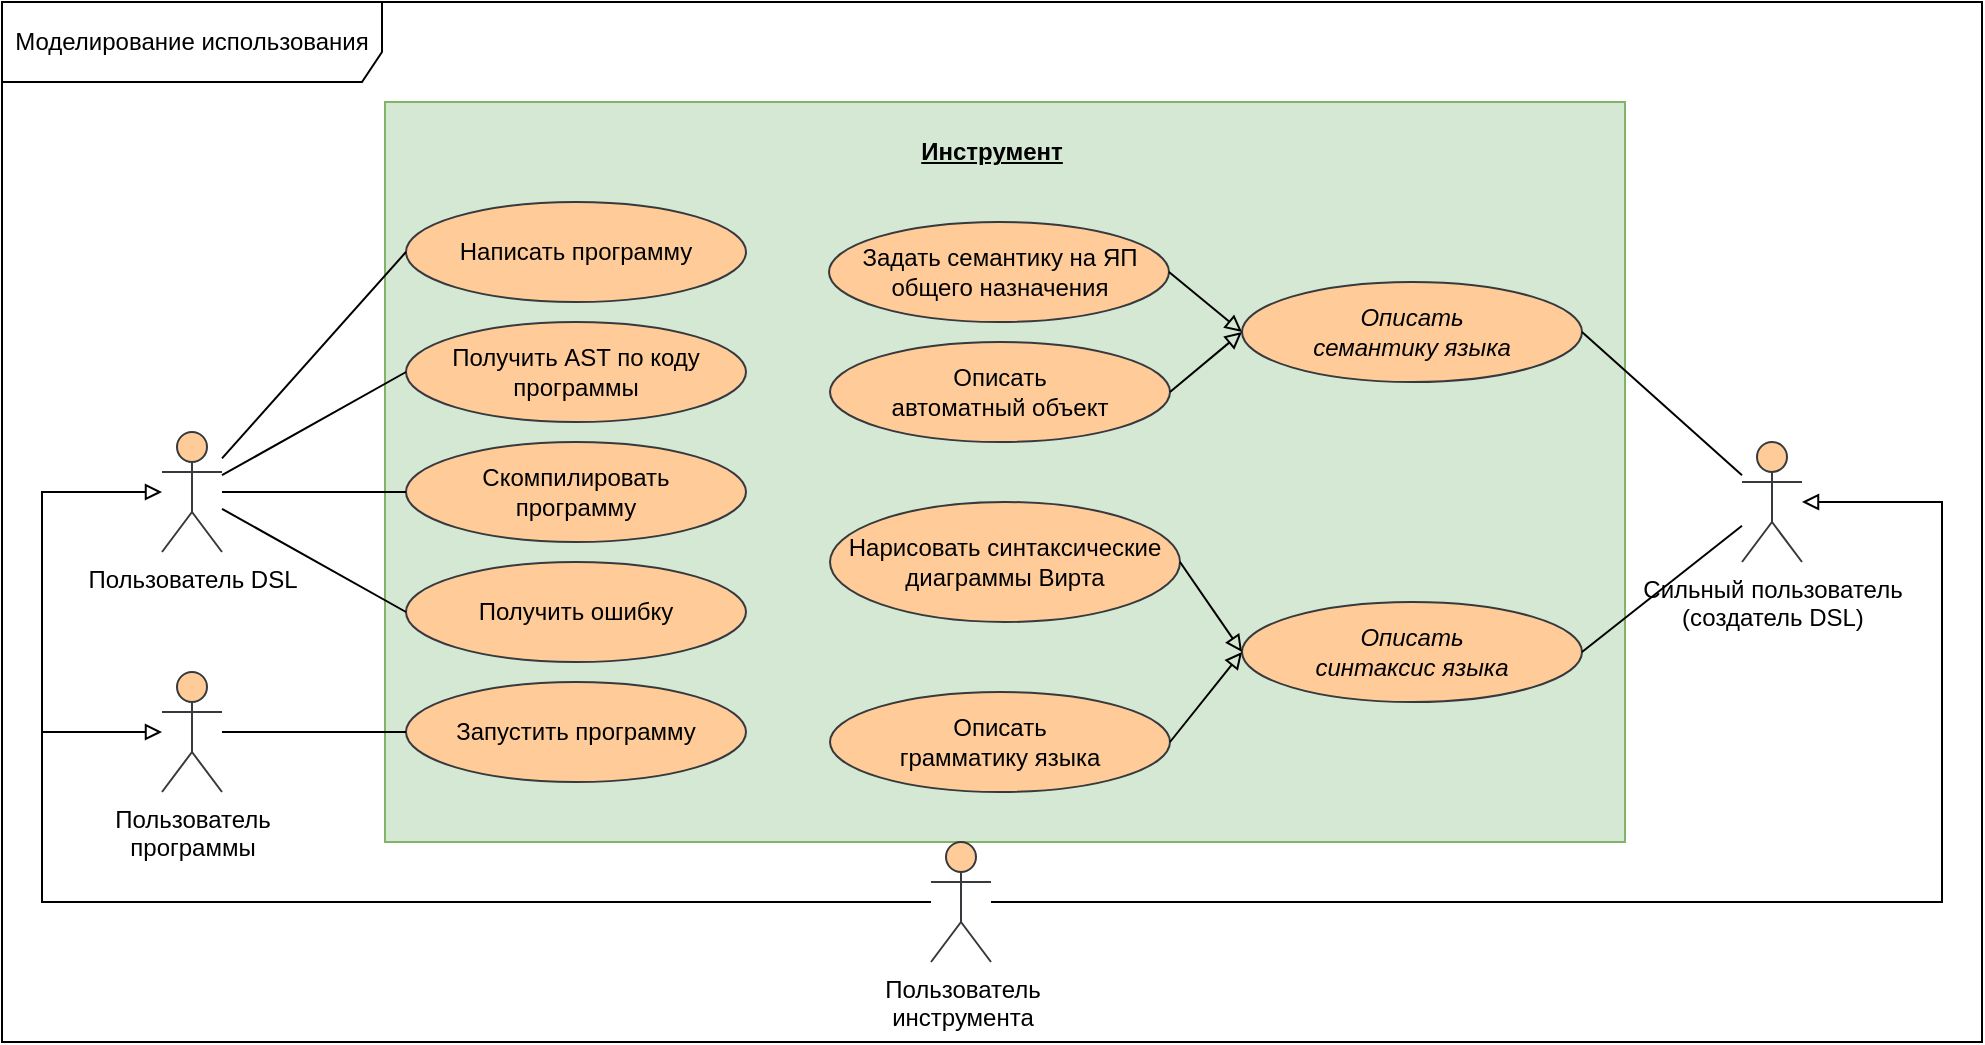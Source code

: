 <mxfile version="20.8.20" type="github">
  <diagram name="Страница 1" id="8D5e6CIdS5LXI-yu4CyA">
    <mxGraphModel dx="1434" dy="715" grid="1" gridSize="10" guides="1" tooltips="1" connect="1" arrows="1" fold="1" page="1" pageScale="1" pageWidth="827" pageHeight="1169" math="0" shadow="0">
      <root>
        <mxCell id="0" />
        <mxCell id="1" parent="0" />
        <mxCell id="Anj1RyAsjDltY7r4P9pl-1" value="Моделирование использования" style="shape=umlFrame;whiteSpace=wrap;html=1;pointerEvents=0;width=190;height=40;" parent="1" vertex="1">
          <mxGeometry y="60" width="990" height="520" as="geometry" />
        </mxCell>
        <mxCell id="Anj1RyAsjDltY7r4P9pl-3" value="Пользователь DSL" style="shape=umlActor;verticalLabelPosition=bottom;verticalAlign=top;html=1;fillColor=#ffcc99;strokeColor=#36393d;" parent="1" vertex="1">
          <mxGeometry x="80" y="275" width="30" height="60" as="geometry" />
        </mxCell>
        <mxCell id="Anj1RyAsjDltY7r4P9pl-4" value="Сильный пользователь&lt;br&gt;(создатель DSL)" style="shape=umlActor;verticalLabelPosition=bottom;verticalAlign=top;html=1;fillColor=#ffcc99;strokeColor=#36393d;" parent="1" vertex="1">
          <mxGeometry x="870" y="280" width="30" height="60" as="geometry" />
        </mxCell>
        <mxCell id="Anj1RyAsjDltY7r4P9pl-11" value="" style="rounded=0;whiteSpace=wrap;html=1;fillColor=#d5e8d4;strokeColor=#82b366;" parent="1" vertex="1">
          <mxGeometry x="191.5" y="110" width="620" height="370" as="geometry" />
        </mxCell>
        <mxCell id="Anj1RyAsjDltY7r4P9pl-12" value="&lt;b&gt;&lt;u&gt;Инструмент&lt;/u&gt;&lt;/b&gt;" style="text;html=1;strokeColor=none;fillColor=none;align=center;verticalAlign=middle;whiteSpace=wrap;rounded=0;" parent="1" vertex="1">
          <mxGeometry x="465" y="120" width="60" height="30" as="geometry" />
        </mxCell>
        <mxCell id="Anj1RyAsjDltY7r4P9pl-13" value="Написать программу" style="ellipse;whiteSpace=wrap;html=1;fillColor=#ffcc99;strokeColor=#36393d;" parent="1" vertex="1">
          <mxGeometry x="202" y="160" width="170" height="50" as="geometry" />
        </mxCell>
        <mxCell id="Anj1RyAsjDltY7r4P9pl-14" value="Запустить программу" style="ellipse;whiteSpace=wrap;html=1;fillColor=#ffcc99;strokeColor=#36393d;" parent="1" vertex="1">
          <mxGeometry x="202" y="400" width="170" height="50" as="geometry" />
        </mxCell>
        <mxCell id="Anj1RyAsjDltY7r4P9pl-15" value="Скомпилировать&lt;br&gt;программу" style="ellipse;whiteSpace=wrap;html=1;fillColor=#ffcc99;strokeColor=#36393d;" parent="1" vertex="1">
          <mxGeometry x="202" y="280" width="170" height="50" as="geometry" />
        </mxCell>
        <mxCell id="Anj1RyAsjDltY7r4P9pl-16" value="Получить AST по коду программы" style="ellipse;whiteSpace=wrap;html=1;fillColor=#ffcc99;strokeColor=#36393d;" parent="1" vertex="1">
          <mxGeometry x="202" y="220" width="170" height="50" as="geometry" />
        </mxCell>
        <mxCell id="Anj1RyAsjDltY7r4P9pl-18" value="&lt;i style=&quot;&quot;&gt;Описать&lt;br&gt;семантику языка&lt;/i&gt;" style="ellipse;whiteSpace=wrap;html=1;fillColor=#ffcc99;strokeColor=#36393d;" parent="1" vertex="1">
          <mxGeometry x="620" y="200" width="170" height="50" as="geometry" />
        </mxCell>
        <mxCell id="Anj1RyAsjDltY7r4P9pl-19" value="&lt;i style=&quot;&quot;&gt;Описать&lt;br&gt;синтаксис языка&lt;/i&gt;" style="ellipse;whiteSpace=wrap;html=1;fillColor=#ffcc99;strokeColor=#36393d;" parent="1" vertex="1">
          <mxGeometry x="620" y="360" width="170" height="50" as="geometry" />
        </mxCell>
        <mxCell id="Anj1RyAsjDltY7r4P9pl-20" value="Описать&lt;br&gt;автоматный объект" style="ellipse;whiteSpace=wrap;html=1;fillColor=#ffcc99;strokeColor=#36393d;" parent="1" vertex="1">
          <mxGeometry x="414" y="230" width="170" height="50" as="geometry" />
        </mxCell>
        <mxCell id="Anj1RyAsjDltY7r4P9pl-23" value="Описать&lt;br&gt;грамматику языка" style="ellipse;whiteSpace=wrap;html=1;fillColor=#ffcc99;strokeColor=#36393d;" parent="1" vertex="1">
          <mxGeometry x="414" y="405" width="170" height="50" as="geometry" />
        </mxCell>
        <mxCell id="Anj1RyAsjDltY7r4P9pl-26" value="" style="endArrow=none;html=1;rounded=0;entryX=0;entryY=0.5;entryDx=0;entryDy=0;" parent="1" source="Anj1RyAsjDltY7r4P9pl-3" target="Anj1RyAsjDltY7r4P9pl-16" edge="1">
          <mxGeometry width="50" height="50" relative="1" as="geometry">
            <mxPoint x="420" y="410" as="sourcePoint" />
            <mxPoint x="470" y="360" as="targetPoint" />
          </mxGeometry>
        </mxCell>
        <mxCell id="Anj1RyAsjDltY7r4P9pl-31" value="Пользователь&lt;br&gt;программы" style="shape=umlActor;verticalLabelPosition=bottom;verticalAlign=top;html=1;fillColor=#ffcc99;strokeColor=#36393d;" parent="1" vertex="1">
          <mxGeometry x="80" y="395" width="30" height="60" as="geometry" />
        </mxCell>
        <mxCell id="Anj1RyAsjDltY7r4P9pl-32" value="" style="endArrow=none;html=1;rounded=0;entryX=0;entryY=0.5;entryDx=0;entryDy=0;" parent="1" source="Anj1RyAsjDltY7r4P9pl-31" target="Anj1RyAsjDltY7r4P9pl-14" edge="1">
          <mxGeometry width="50" height="50" relative="1" as="geometry">
            <mxPoint x="150" y="283" as="sourcePoint" />
            <mxPoint x="212" y="255" as="targetPoint" />
          </mxGeometry>
        </mxCell>
        <mxCell id="Anj1RyAsjDltY7r4P9pl-33" value="" style="endArrow=none;html=1;rounded=0;entryX=0;entryY=0.5;entryDx=0;entryDy=0;" parent="1" source="Anj1RyAsjDltY7r4P9pl-3" target="Anj1RyAsjDltY7r4P9pl-13" edge="1">
          <mxGeometry width="50" height="50" relative="1" as="geometry">
            <mxPoint x="150" y="283" as="sourcePoint" />
            <mxPoint x="212" y="255" as="targetPoint" />
          </mxGeometry>
        </mxCell>
        <mxCell id="Anj1RyAsjDltY7r4P9pl-34" value="" style="endArrow=none;html=1;rounded=0;entryX=0;entryY=0.5;entryDx=0;entryDy=0;" parent="1" source="Anj1RyAsjDltY7r4P9pl-3" target="Anj1RyAsjDltY7r4P9pl-15" edge="1">
          <mxGeometry width="50" height="50" relative="1" as="geometry">
            <mxPoint x="150" y="295" as="sourcePoint" />
            <mxPoint x="212" y="315" as="targetPoint" />
          </mxGeometry>
        </mxCell>
        <mxCell id="Anj1RyAsjDltY7r4P9pl-36" value="" style="endArrow=none;html=1;rounded=0;entryX=1;entryY=0.5;entryDx=0;entryDy=0;" parent="1" source="Anj1RyAsjDltY7r4P9pl-4" target="Anj1RyAsjDltY7r4P9pl-18" edge="1">
          <mxGeometry width="50" height="50" relative="1" as="geometry">
            <mxPoint x="120" y="435" as="sourcePoint" />
            <mxPoint x="212" y="435" as="targetPoint" />
          </mxGeometry>
        </mxCell>
        <mxCell id="Anj1RyAsjDltY7r4P9pl-37" value="" style="endArrow=none;html=1;rounded=0;entryX=1;entryY=0.5;entryDx=0;entryDy=0;" parent="1" source="Anj1RyAsjDltY7r4P9pl-4" target="Anj1RyAsjDltY7r4P9pl-19" edge="1">
          <mxGeometry width="50" height="50" relative="1" as="geometry">
            <mxPoint x="847" y="328" as="sourcePoint" />
            <mxPoint x="760" y="315" as="targetPoint" />
          </mxGeometry>
        </mxCell>
        <mxCell id="Anj1RyAsjDltY7r4P9pl-38" value="Пользователь&lt;br&gt;инструмента" style="shape=umlActor;verticalLabelPosition=bottom;verticalAlign=top;html=1;fillColor=#ffcc99;strokeColor=#36393d;" parent="1" vertex="1">
          <mxGeometry x="464.5" y="480" width="30" height="60" as="geometry" />
        </mxCell>
        <mxCell id="Anj1RyAsjDltY7r4P9pl-39" value="" style="endArrow=block;html=1;rounded=0;endFill=0;" parent="1" source="Anj1RyAsjDltY7r4P9pl-38" target="Anj1RyAsjDltY7r4P9pl-31" edge="1">
          <mxGeometry width="50" height="50" relative="1" as="geometry">
            <mxPoint x="460" y="390" as="sourcePoint" />
            <mxPoint x="510" y="340" as="targetPoint" />
            <Array as="points">
              <mxPoint x="20" y="510" />
              <mxPoint x="20" y="425" />
            </Array>
          </mxGeometry>
        </mxCell>
        <mxCell id="Anj1RyAsjDltY7r4P9pl-40" value="" style="endArrow=block;html=1;rounded=0;endFill=0;" parent="1" source="Anj1RyAsjDltY7r4P9pl-38" target="Anj1RyAsjDltY7r4P9pl-4" edge="1">
          <mxGeometry width="50" height="50" relative="1" as="geometry">
            <mxPoint x="570" y="570" as="sourcePoint" />
            <mxPoint x="850" y="350" as="targetPoint" />
            <Array as="points">
              <mxPoint x="970" y="510" />
              <mxPoint x="970" y="310" />
            </Array>
          </mxGeometry>
        </mxCell>
        <mxCell id="Anj1RyAsjDltY7r4P9pl-42" value="" style="endArrow=block;html=1;rounded=0;endFill=0;" parent="1" source="Anj1RyAsjDltY7r4P9pl-38" target="Anj1RyAsjDltY7r4P9pl-3" edge="1">
          <mxGeometry width="50" height="50" relative="1" as="geometry">
            <mxPoint x="480" y="410" as="sourcePoint" />
            <mxPoint x="530" y="360" as="targetPoint" />
            <Array as="points">
              <mxPoint x="20" y="510" />
              <mxPoint x="20" y="305" />
            </Array>
          </mxGeometry>
        </mxCell>
        <mxCell id="wog_7A3qyugUQVRyv6yI-4" value="Нарисовать синтаксические диаграммы Вирта" style="ellipse;whiteSpace=wrap;html=1;fillColor=#ffcc99;strokeColor=#36393d;" vertex="1" parent="1">
          <mxGeometry x="414" y="310" width="175" height="60" as="geometry" />
        </mxCell>
        <mxCell id="wog_7A3qyugUQVRyv6yI-10" value="" style="endArrow=block;html=1;rounded=0;entryX=0;entryY=0.5;entryDx=0;entryDy=0;endFill=0;exitX=1;exitY=0.5;exitDx=0;exitDy=0;" edge="1" parent="1" source="wog_7A3qyugUQVRyv6yI-4" target="Anj1RyAsjDltY7r4P9pl-19">
          <mxGeometry width="50" height="50" relative="1" as="geometry">
            <mxPoint x="567.5" y="348" as="sourcePoint" />
            <mxPoint x="659.5" y="400" as="targetPoint" />
          </mxGeometry>
        </mxCell>
        <mxCell id="wog_7A3qyugUQVRyv6yI-11" value="" style="endArrow=block;html=1;rounded=0;entryX=0;entryY=0.5;entryDx=0;entryDy=0;endFill=0;exitX=1;exitY=0.5;exitDx=0;exitDy=0;" edge="1" parent="1" source="Anj1RyAsjDltY7r4P9pl-23" target="Anj1RyAsjDltY7r4P9pl-19">
          <mxGeometry width="50" height="50" relative="1" as="geometry">
            <mxPoint x="565" y="428" as="sourcePoint" />
            <mxPoint x="610" y="360" as="targetPoint" />
          </mxGeometry>
        </mxCell>
        <mxCell id="wog_7A3qyugUQVRyv6yI-14" value="Задать семантику на ЯП общего назначения" style="ellipse;whiteSpace=wrap;html=1;fillColor=#ffcc99;strokeColor=#36393d;" vertex="1" parent="1">
          <mxGeometry x="413.5" y="170" width="170" height="50" as="geometry" />
        </mxCell>
        <mxCell id="wog_7A3qyugUQVRyv6yI-15" value="" style="endArrow=block;html=1;rounded=0;endFill=0;exitX=1;exitY=0.5;exitDx=0;exitDy=0;entryX=0;entryY=0.5;entryDx=0;entryDy=0;" edge="1" parent="1" source="wog_7A3qyugUQVRyv6yI-14" target="Anj1RyAsjDltY7r4P9pl-18">
          <mxGeometry width="50" height="50" relative="1" as="geometry">
            <mxPoint x="560" y="170" as="sourcePoint" />
            <mxPoint x="610" y="250" as="targetPoint" />
          </mxGeometry>
        </mxCell>
        <mxCell id="wog_7A3qyugUQVRyv6yI-16" value="" style="endArrow=block;html=1;rounded=0;entryX=0;entryY=0.5;entryDx=0;entryDy=0;endFill=0;exitX=1;exitY=0.5;exitDx=0;exitDy=0;" edge="1" parent="1" source="Anj1RyAsjDltY7r4P9pl-20" target="Anj1RyAsjDltY7r4P9pl-18">
          <mxGeometry width="50" height="50" relative="1" as="geometry">
            <mxPoint x="565" y="250" as="sourcePoint" />
            <mxPoint x="607.5" y="267" as="targetPoint" />
          </mxGeometry>
        </mxCell>
        <mxCell id="wog_7A3qyugUQVRyv6yI-17" value="Получить ошибку" style="ellipse;whiteSpace=wrap;html=1;fillColor=#ffcc99;strokeColor=#36393d;" vertex="1" parent="1">
          <mxGeometry x="202" y="340" width="170" height="50" as="geometry" />
        </mxCell>
        <mxCell id="wog_7A3qyugUQVRyv6yI-18" value="" style="endArrow=none;html=1;rounded=0;entryX=0;entryY=0.5;entryDx=0;entryDy=0;" edge="1" parent="1" source="Anj1RyAsjDltY7r4P9pl-3" target="wog_7A3qyugUQVRyv6yI-17">
          <mxGeometry width="50" height="50" relative="1" as="geometry">
            <mxPoint x="120" y="307" as="sourcePoint" />
            <mxPoint x="212" y="255" as="targetPoint" />
          </mxGeometry>
        </mxCell>
      </root>
    </mxGraphModel>
  </diagram>
</mxfile>
